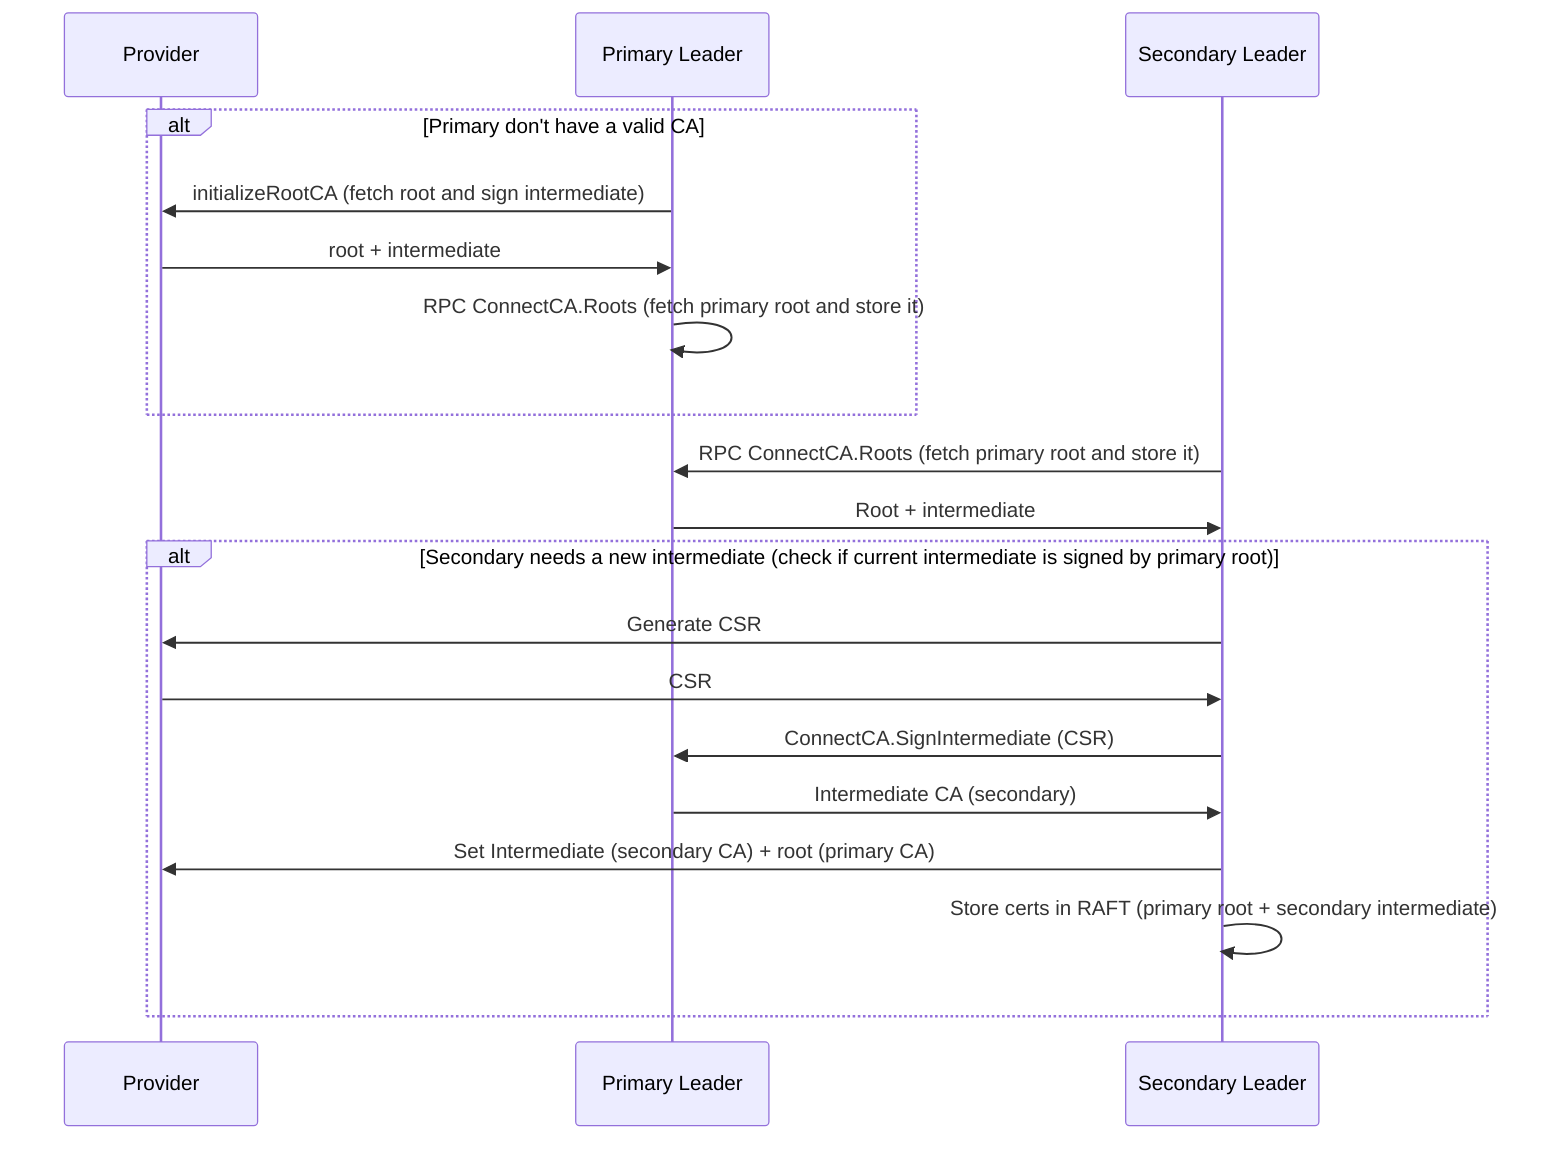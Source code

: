 sequenceDiagram
Participant Provider
Participant PL As Primary Leader
Participant SL As Secondary Leader
Alt Primary don't have a valid CA
PL->>Provider:initializeRootCA (fetch root and sign intermediate)
Provider->>PL:root + intermediate
PL->>PL:RPC ConnectCA.Roots (fetch primary root and store it)
end
SL->>PL: RPC ConnectCA.Roots (fetch primary root and store it)
PL->>SL: Root + intermediate
Alt Secondary needs a new intermediate (check if current intermediate is signed by primary root)
SL->>Provider: Generate CSR
Provider->>SL: CSR
SL->>PL: ConnectCA.SignIntermediate (CSR)
PL->>SL: Intermediate CA (secondary)
SL->>Provider: Set Intermediate (secondary CA) + root (primary CA)
SL->>SL: Store certs in RAFT (primary root + secondary intermediate)
end